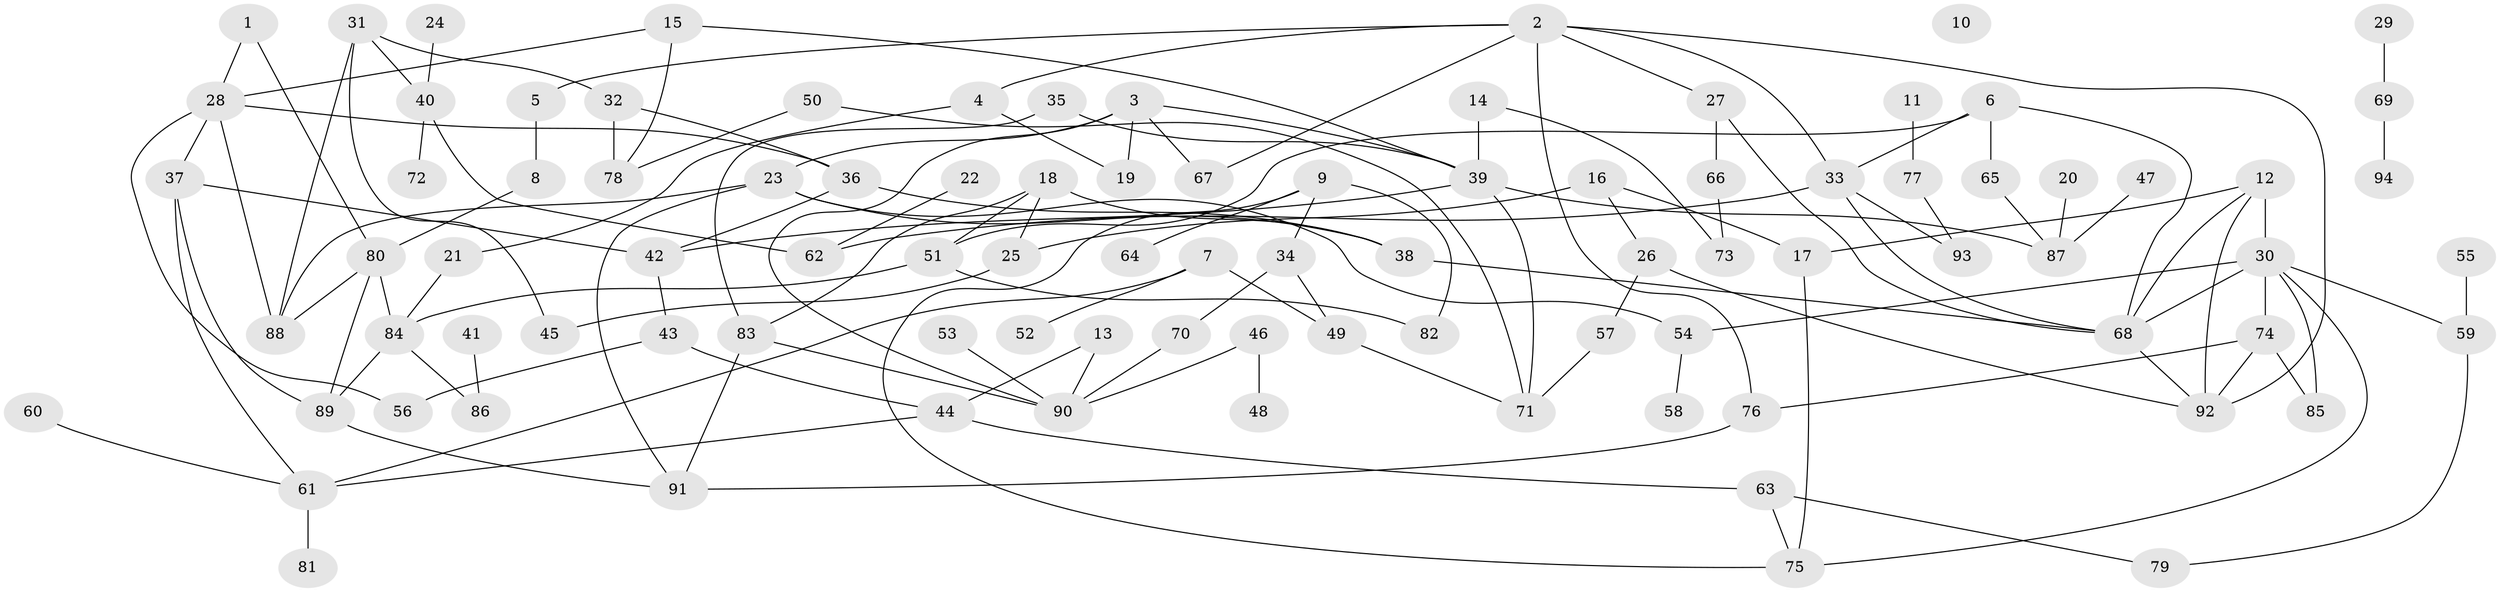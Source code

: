 // coarse degree distribution, {3: 0.2222222222222222, 7: 0.07407407407407407, 4: 0.07407407407407407, 5: 0.07407407407407407, 1: 0.2222222222222222, 2: 0.14814814814814814, 8: 0.07407407407407407, 9: 0.07407407407407407, 6: 0.037037037037037035}
// Generated by graph-tools (version 1.1) at 2025/35/03/04/25 23:35:45]
// undirected, 94 vertices, 138 edges
graph export_dot {
  node [color=gray90,style=filled];
  1;
  2;
  3;
  4;
  5;
  6;
  7;
  8;
  9;
  10;
  11;
  12;
  13;
  14;
  15;
  16;
  17;
  18;
  19;
  20;
  21;
  22;
  23;
  24;
  25;
  26;
  27;
  28;
  29;
  30;
  31;
  32;
  33;
  34;
  35;
  36;
  37;
  38;
  39;
  40;
  41;
  42;
  43;
  44;
  45;
  46;
  47;
  48;
  49;
  50;
  51;
  52;
  53;
  54;
  55;
  56;
  57;
  58;
  59;
  60;
  61;
  62;
  63;
  64;
  65;
  66;
  67;
  68;
  69;
  70;
  71;
  72;
  73;
  74;
  75;
  76;
  77;
  78;
  79;
  80;
  81;
  82;
  83;
  84;
  85;
  86;
  87;
  88;
  89;
  90;
  91;
  92;
  93;
  94;
  1 -- 28;
  1 -- 80;
  2 -- 4;
  2 -- 5;
  2 -- 27;
  2 -- 33;
  2 -- 67;
  2 -- 76;
  2 -- 92;
  3 -- 19;
  3 -- 23;
  3 -- 39;
  3 -- 67;
  3 -- 90;
  4 -- 19;
  4 -- 21;
  5 -- 8;
  6 -- 33;
  6 -- 51;
  6 -- 65;
  6 -- 68;
  7 -- 49;
  7 -- 52;
  7 -- 61;
  8 -- 80;
  9 -- 34;
  9 -- 64;
  9 -- 75;
  9 -- 82;
  11 -- 77;
  12 -- 17;
  12 -- 30;
  12 -- 68;
  12 -- 92;
  13 -- 44;
  13 -- 90;
  14 -- 39;
  14 -- 73;
  15 -- 28;
  15 -- 39;
  15 -- 78;
  16 -- 17;
  16 -- 25;
  16 -- 26;
  17 -- 75;
  18 -- 25;
  18 -- 38;
  18 -- 51;
  18 -- 83;
  20 -- 87;
  21 -- 84;
  22 -- 62;
  23 -- 38;
  23 -- 54;
  23 -- 88;
  23 -- 91;
  24 -- 40;
  25 -- 45;
  26 -- 57;
  26 -- 92;
  27 -- 66;
  27 -- 68;
  28 -- 36;
  28 -- 37;
  28 -- 56;
  28 -- 88;
  29 -- 69;
  30 -- 54;
  30 -- 59;
  30 -- 68;
  30 -- 74;
  30 -- 75;
  30 -- 85;
  31 -- 32;
  31 -- 40;
  31 -- 45;
  31 -- 88;
  32 -- 36;
  32 -- 78;
  33 -- 62;
  33 -- 68;
  33 -- 93;
  34 -- 49;
  34 -- 70;
  35 -- 39;
  35 -- 83;
  36 -- 38;
  36 -- 42;
  37 -- 42;
  37 -- 61;
  37 -- 89;
  38 -- 68;
  39 -- 42;
  39 -- 71;
  39 -- 87;
  40 -- 62;
  40 -- 72;
  41 -- 86;
  42 -- 43;
  43 -- 44;
  43 -- 56;
  44 -- 61;
  44 -- 63;
  46 -- 48;
  46 -- 90;
  47 -- 87;
  49 -- 71;
  50 -- 71;
  50 -- 78;
  51 -- 82;
  51 -- 84;
  53 -- 90;
  54 -- 58;
  55 -- 59;
  57 -- 71;
  59 -- 79;
  60 -- 61;
  61 -- 81;
  63 -- 75;
  63 -- 79;
  65 -- 87;
  66 -- 73;
  68 -- 92;
  69 -- 94;
  70 -- 90;
  74 -- 76;
  74 -- 85;
  74 -- 92;
  76 -- 91;
  77 -- 93;
  80 -- 84;
  80 -- 88;
  80 -- 89;
  83 -- 90;
  83 -- 91;
  84 -- 86;
  84 -- 89;
  89 -- 91;
}
